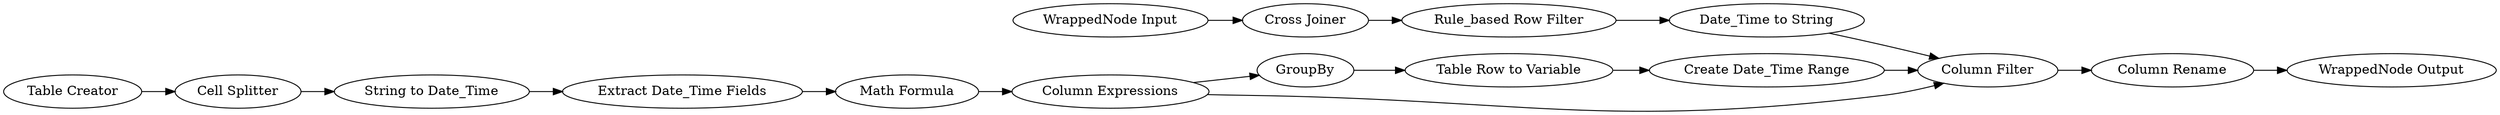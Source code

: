 digraph {
	2 -> 22
	39 -> 36
	21 -> 29
	20 -> 21
	35 -> 32
	38 -> 39
	21 -> 38
	34 -> 37
	31 -> 38
	32 -> 34
	29 -> 30
	30 -> 31
	22 -> 17
	17 -> 20
	1 -> 2
	37 -> 38
	30 [label="Table Row to Variable"]
	20 [label="Math Formula"]
	35 [label="WrappedNode Input"]
	1 [label="Table Creator"]
	34 [label="Rule_based Row Filter"]
	22 [label="String to Date_Time"]
	29 [label=GroupBy]
	31 [label="Create Date_Time Range"]
	36 [label="WrappedNode Output"]
	2 [label="Cell Splitter"]
	21 [label="Column Expressions"]
	39 [label="Column Rename"]
	17 [label="Extract Date_Time Fields"]
	32 [label="Cross Joiner"]
	38 [label="Column Filter"]
	37 [label="Date_Time to String"]
	rankdir=LR
}
